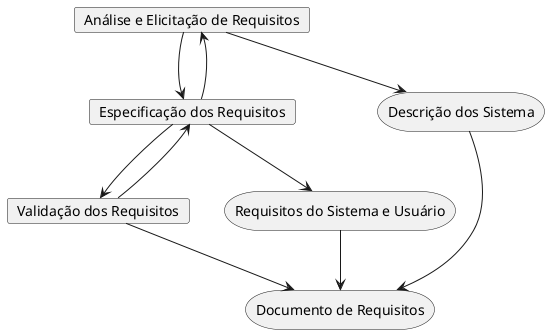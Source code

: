 @startuml
card "Análise e Elicitação de Requisitos" as a
card "Especificação dos Requisitos" as b
card "Validação dos Requisitos" as c
storage "Descrição dos Sistema" as d
storage "Requisitos do Sistema e Usuário" as e
storage "Documento de Requisitos" as f
a --> d
a --> b
b --> a
b --> c
c --> b
b --> e
e --> f
d --> f
c --> f

@enduml